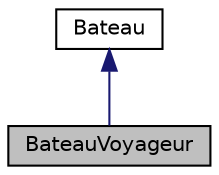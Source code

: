digraph "BateauVoyageur"
{
  edge [fontname="Helvetica",fontsize="10",labelfontname="Helvetica",labelfontsize="10"];
  node [fontname="Helvetica",fontsize="10",shape=record];
  Node1 [label="BateauVoyageur",height=0.2,width=0.4,color="black", fillcolor="grey75", style="filled" fontcolor="black"];
  Node2 -> Node1 [dir="back",color="midnightblue",fontsize="10",style="solid",fontname="Helvetica"];
  Node2 [label="Bateau",height=0.2,width=0.4,color="black", fillcolor="white", style="filled",URL="$class_bateau.html",tooltip="Représente un bateau de la base de données."];
}
